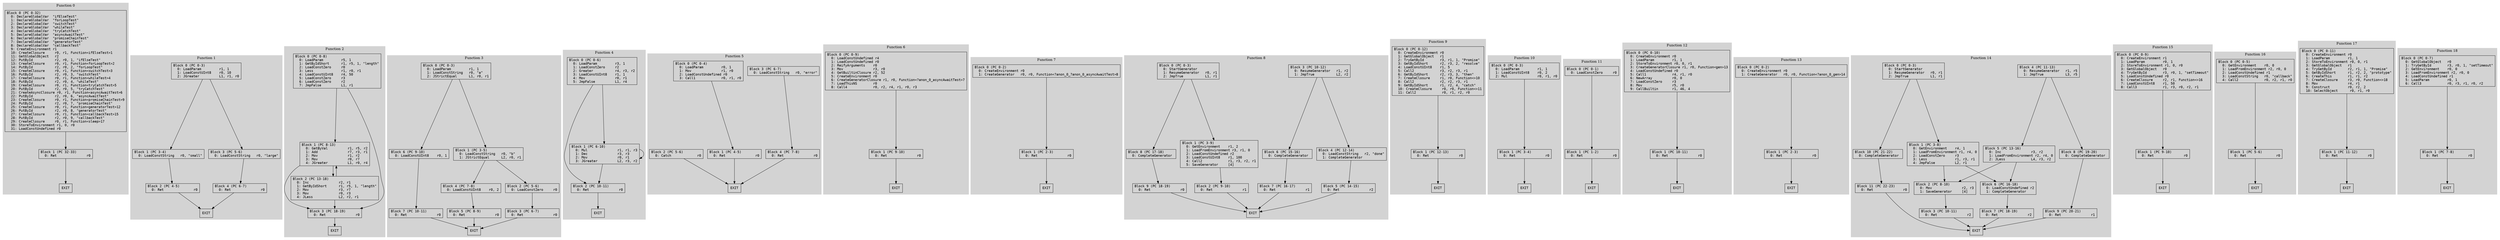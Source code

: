 // CFG analysis for flow_control
// Generated from data/flow_control.hbc

digraph {
  rankdir=TB;
  node [shape=box, fontname="monospace"];

  subgraph cluster_function_0 {
    label = "Function 0";
    style = filled;
    color = lightgrey;

    f0_n0 [ label = "Block 0 (PC 0-32)\l  0: DeclareGlobalVar  \"ifElseTest\"\l  1: DeclareGlobalVar  \"forLoopTest\"\l  2: DeclareGlobalVar  \"switchTest\"\l  3: DeclareGlobalVar  \"whileTest\"\l  4: DeclareGlobalVar  \"tryCatchTest\"\l  5: DeclareGlobalVar  \"asyncAwaitTest\"\l  6: DeclareGlobalVar  \"promiseChainTest\"\l  7: DeclareGlobalVar  \"generatorTest\"\l  8: DeclareGlobalVar  \"callbackTest\"\l  9: CreateEnvironment r1\l  10: CreateClosure     r0, r1, Function<ifElseTest>1\l  11: GetGlobalObject   r2\l  12: PutById           r2, r0, 1, \"ifElseTest\"\l  13: CreateClosure     r0, r1, Function<forLoopTest>2\l  14: PutById           r2, r0, 2, \"forLoopTest\"\l  15: CreateClosure     r0, r1, Function<switchTest>3\l  16: PutById           r2, r0, 3, \"switchTest\"\l  17: CreateClosure     r0, r1, Function<whileTest>4\l  18: PutById           r2, r0, 4, \"whileTest\"\l  19: CreateClosure     r0, r1, Function<tryCatchTest>5\l  20: PutById           r2, r0, 5, \"tryCatchTest\"\l  21: CreateAsyncClosure r0, r1, Function<asyncAwaitTest>6\l  22: PutById           r2, r0, 6, \"asyncAwaitTest\"\l  23: CreateClosure     r0, r1, Function<promiseChainTest>9\l  24: PutById           r2, r0, 7, \"promiseChainTest\"\l  25: CreateClosure     r0, r1, Function<generatorTest>12\l  26: PutById           r2, r0, 8, \"generatorTest\"\l  27: CreateClosure     r0, r1, Function<callbackTest>15\l  28: PutById           r2, r0, 9, \"callbackTest\"\l  29: CreateClosure     r0, r1, Function<sleep>17\l  30: StoreToEnvironment r1, 0, r0\l  31: LoadConstUndefined r0\l" ]
    f0_n1 [ label = "Block 1 (PC 32-33)\l  0: Ret               r0\l" ]
    f0_n2 [ label = "EXIT" ]

    f0_n0 -> f0_n1
    f0_n1 -> f0_n2
  }

  subgraph cluster_function_1 {
    label = "Function 1";
    style = filled;
    color = lightgrey;

    f1_n0 [ label = "Block 0 (PC 0-3)\l  0: LoadParam         r1, 1\l  1: LoadConstUInt8    r0, 10\l  2: JGreater          L1, r1, r0\l" ]
    f1_n1 [ label = "Block 1 (PC 3-4)\l  0: LoadConstString   r0, \"small\"\l" ]
    f1_n2 [ label = "Block 2 (PC 4-5)\l  0: Ret               r0\l" ]
    f1_n3 [ label = "Block 3 (PC 5-6)\l  0: LoadConstString   r0, \"large\"\l" ]
    f1_n4 [ label = "Block 4 (PC 6-7)\l  0: Ret               r0\l" ]
    f1_n5 [ label = "EXIT" ]

    f1_n0 -> f1_n3
    f1_n0 -> f1_n1
    f1_n1 -> f1_n2
    f1_n2 -> f1_n5
    f1_n3 -> f1_n4
    f1_n4 -> f1_n5
  }

  subgraph cluster_function_2 {
    label = "Function 2";
    style = filled;
    color = lightgrey;

    f2_n0 [ label = "Block 0 (PC 0-8)\l  0: LoadParam         r5, 1\l  1: GetByIdShort      r1, r5, 1, \"length\"\l  2: LoadConstZero     r0\l  3: Less              r1, r0, r1\l  4: LoadConstUInt8    r4, 50\l  5: LoadConstZero     r3\l  6: LoadConstZero     r2\l  7: JmpFalse          L1, r1\l" ]
    f2_n1 [ label = "Block 1 (PC 8-13)\l  0: GetByVal          r1, r5, r2\l  1: Add               r7, r3, r1\l  2: Mov               r1, r2\l  3: Mov               r0, r7\l  4: JGreater          L1, r0, r4\l" ]
    f2_n2 [ label = "Block 2 (PC 13-18)\l  0: Inc               r2, r1\l  1: GetByIdShort      r1, r5, 1, \"length\"\l  2: Mov               r3, r7\l  3: Mov               r0, r3\l  4: JLess             L2, r2, r1\l" ]
    f2_n3 [ label = "Block 3 (PC 18-19)\l  0: Ret               r0\l" ]
    f2_n4 [ label = "EXIT" ]

    f2_n0 -> f2_n3
    f2_n0 -> f2_n1
    f2_n1 -> f2_n3
    f2_n1 -> f2_n2
    f2_n2 -> f2_n1
    f2_n2 -> f2_n3
    f2_n3 -> f2_n4
  }

  subgraph cluster_function_3 {
    label = "Function 3";
    style = filled;
    color = lightgrey;

    f3_n0 [ label = "Block 0 (PC 0-3)\l  0: LoadParam         r1, 1\l  1: LoadConstString   r0, \"a\"\l  2: JStrictEqual      L1, r0, r1\l" ]
    f3_n1 [ label = "Block 1 (PC 3-5)\l  0: LoadConstString   r0, \"b\"\l  1: JStrictEqual      L2, r0, r1\l" ]
    f3_n2 [ label = "Block 2 (PC 5-6)\l  0: LoadConstZero     r0\l" ]
    f3_n3 [ label = "Block 3 (PC 6-7)\l  0: Ret               r0\l" ]
    f3_n4 [ label = "Block 4 (PC 7-8)\l  0: LoadConstUInt8    r0, 2\l" ]
    f3_n5 [ label = "Block 5 (PC 8-9)\l  0: Ret               r0\l" ]
    f3_n6 [ label = "Block 6 (PC 9-10)\l  0: LoadConstUInt8    r0, 1\l" ]
    f3_n7 [ label = "Block 7 (PC 10-11)\l  0: Ret               r0\l" ]
    f3_n8 [ label = "EXIT" ]

    f3_n0 -> f3_n6
    f3_n0 -> f3_n1
    f3_n1 -> f3_n4
    f3_n1 -> f3_n2
    f3_n2 -> f3_n3
    f3_n3 -> f3_n8
    f3_n4 -> f3_n5
    f3_n5 -> f3_n8
    f3_n6 -> f3_n7
    f3_n7 -> f3_n8
  }

  subgraph cluster_function_4 {
    label = "Function 4";
    style = filled;
    color = lightgrey;

    f4_n0 [ label = "Block 0 (PC 0-6)\l  0: LoadParam         r3, 1\l  1: LoadConstZero     r2\l  2: Greater           r4, r3, r2\l  3: LoadConstUInt8    r1, 1\l  4: Mov               r0, r1\l  5: JmpFalse          L1, r4\l" ]
    f4_n1 [ label = "Block 1 (PC 6-10)\l  0: Mul               r1, r1, r3\l  1: Dec               r3, r3\l  2: Mov               r0, r1\l  3: JGreater          L2, r3, r2\l" ]
    f4_n2 [ label = "Block 2 (PC 10-11)\l  0: Ret               r0\l" ]
    f4_n3 [ label = "EXIT" ]

    f4_n0 -> f4_n2
    f4_n0 -> f4_n1
    f4_n1 -> f4_n1
    f4_n1 -> f4_n2
    f4_n2 -> f4_n3
  }

  subgraph cluster_function_5 {
    label = "Function 5";
    style = filled;
    color = lightgrey;

    f5_n0 [ label = "Block 0 (PC 0-4)\l  0: LoadParam         r0, 1\l  1: Mov               r1, r0\l  2: LoadConstUndefined r0\l  3: Call1             r0, r1, r0\l" ]
    f5_n1 [ label = "Block 1 (PC 4-5)\l  0: Ret               r0\l" ]
    f5_n2 [ label = "Block 2 (PC 5-6)\l  0: Catch             r0\l" ]
    f5_n3 [ label = "Block 3 (PC 6-7)\l  0: LoadConstString   r0, \"error\"\l" ]
    f5_n4 [ label = "Block 4 (PC 7-8)\l  0: Ret               r0\l" ]
    f5_n5 [ label = "EXIT" ]

    f5_n0 -> f5_n1
    f5_n1 -> f5_n5
    f5_n2 -> f5_n5
    f5_n3 -> f5_n4
    f5_n4 -> f5_n5
  }

  subgraph cluster_function_6 {
    label = "Function 6";
    style = filled;
    color = lightgrey;

    f6_n0 [ label = "Block 0 (PC 0-9)\l  0: LoadConstUndefined r4\l  1: LoadConstUndefined r0\l  2: ReifyArguments    r0\l  3: Mov               r3, r0\l  4: GetBuiltinClosure r2, 52\l  5: CreateEnvironment r0\l  6: CreateGeneratorClosure r1, r0, Function<?anon_0_asyncAwaitTest>7\l  7: LoadThisNS        r0\l  8: Call4             r0, r2, r4, r1, r0, r3\l" ]
    f6_n1 [ label = "Block 1 (PC 9-10)\l  0: Ret               r0\l" ]
    f6_n2 [ label = "EXIT" ]

    f6_n0 -> f6_n1
    f6_n1 -> f6_n2
  }

  subgraph cluster_function_7 {
    label = "Function 7";
    style = filled;
    color = lightgrey;

    f7_n0 [ label = "Block 0 (PC 0-2)\l  0: CreateEnvironment r0\l  1: CreateGenerator   r0, r0, Function<?anon_0_?anon_0_asyncAwaitTest>8\l" ]
    f7_n1 [ label = "Block 1 (PC 2-3)\l  0: Ret               r0\l" ]
    f7_n2 [ label = "EXIT" ]

    f7_n0 -> f7_n1
    f7_n1 -> f7_n2
  }

  subgraph cluster_function_8 {
    label = "Function 8";
    style = filled;
    color = lightgrey;

    f8_n0 [ label = "Block 0 (PC 0-3)\l  0: StartGenerator    \l  1: ResumeGenerator   r0, r1\l  2: JmpTrue           L1, r1\l" ]
    f8_n1 [ label = "Block 1 (PC 3-9)\l  0: GetEnvironment    r1, 2\l  1: LoadFromEnvironment r3, r1, 0\l  2: LoadConstUndefined r2\l  3: LoadConstUInt8    r1, 100\l  4: Call2             r1, r3, r2, r1\l  5: SaveGenerator     [4]\l" ]
    f8_n2 [ label = "Block 2 (PC 9-10)\l  0: Ret               r1\l" ]
    f8_n3 [ label = "Block 3 (PC 10-12)\l  0: ResumeGenerator   r1, r2\l  1: JmpTrue           L2, r2\l" ]
    f8_n4 [ label = "Block 4 (PC 12-14)\l  0: LoadConstString   r2, \"done\"\l  1: CompleteGenerator \l" ]
    f8_n5 [ label = "Block 5 (PC 14-15)\l  0: Ret               r2\l" ]
    f8_n6 [ label = "Block 6 (PC 15-16)\l  0: CompleteGenerator \l" ]
    f8_n7 [ label = "Block 7 (PC 16-17)\l  0: Ret               r1\l" ]
    f8_n8 [ label = "Block 8 (PC 17-18)\l  0: CompleteGenerator \l" ]
    f8_n9 [ label = "Block 9 (PC 18-19)\l  0: Ret               r0\l" ]
    f8_n10 [ label = "EXIT" ]

    f8_n0 -> f8_n8
    f8_n0 -> f8_n1
    f8_n1 -> f8_n2
    f8_n2 -> f8_n10
    f8_n3 -> f8_n6
    f8_n3 -> f8_n4
    f8_n4 -> f8_n5
    f8_n5 -> f8_n10
    f8_n6 -> f8_n7
    f8_n7 -> f8_n10
    f8_n8 -> f8_n9
    f8_n9 -> f8_n10
  }

  subgraph cluster_function_9 {
    label = "Function 9";
    style = filled;
    color = lightgrey;

    f9_n0 [ label = "Block 0 (PC 0-12)\l  0: CreateEnvironment r0\l  1: GetGlobalObject   r1\l  2: TryGetById        r3, r1, 1, \"Promise\"\l  3: GetByIdShort      r2, r3, 2, \"resolve\"\l  4: LoadConstUInt8    r1, 5\l  5: Call2             r3, r2, r3, r1\l  6: GetByIdShort      r2, r3, 3, \"then\"\l  7: CreateClosure     r1, r0, Function<>10\l  8: Call2             r2, r2, r3, r1\l  9: GetByIdShort      r1, r2, 4, \"catch\"\l  10: CreateClosure     r0, r0, Function<>11\l  11: Call2             r0, r1, r2, r0\l" ]
    f9_n1 [ label = "Block 1 (PC 12-13)\l  0: Ret               r0\l" ]
    f9_n2 [ label = "EXIT" ]

    f9_n0 -> f9_n1
    f9_n1 -> f9_n2
  }

  subgraph cluster_function_10 {
    label = "Function 10";
    style = filled;
    color = lightgrey;

    f10_n0 [ label = "Block 0 (PC 0-3)\l  0: LoadParam         r1, 1\l  1: LoadConstUInt8    r0, 2\l  2: Mul               r0, r1, r0\l" ]
    f10_n1 [ label = "Block 1 (PC 3-4)\l  0: Ret               r0\l" ]
    f10_n2 [ label = "EXIT" ]

    f10_n0 -> f10_n1
    f10_n1 -> f10_n2
  }

  subgraph cluster_function_11 {
    label = "Function 11";
    style = filled;
    color = lightgrey;

    f11_n0 [ label = "Block 0 (PC 0-1)\l  0: LoadConstZero     r0\l" ]
    f11_n1 [ label = "Block 1 (PC 1-2)\l  0: Ret               r0\l" ]
    f11_n2 [ label = "EXIT" ]

    f11_n0 -> f11_n1
    f11_n1 -> f11_n2
  }

  subgraph cluster_function_12 {
    label = "Function 12";
    style = filled;
    color = lightgrey;

    f12_n0 [ label = "Block 0 (PC 0-10)\l  0: CreateEnvironment r0\l  1: LoadParam         r1, 1\l  2: StoreToEnvironment r0, 0, r1\l  3: CreateGeneratorClosure r1, r0, Function<gen>13\l  4: LoadConstUndefined r0\l  5: Call1             r4, r1, r0\l  6: NewArray          r0, 0\l  7: LoadConstZero     r3\l  8: Mov               r5, r0\l  9: CallBuiltin       r1, 46, 4\l" ]
    f12_n1 [ label = "Block 1 (PC 10-11)\l  0: Ret               r0\l" ]
    f12_n2 [ label = "EXIT" ]

    f12_n0 -> f12_n1
    f12_n1 -> f12_n2
  }

  subgraph cluster_function_13 {
    label = "Function 13";
    style = filled;
    color = lightgrey;

    f13_n0 [ label = "Block 0 (PC 0-2)\l  0: CreateEnvironment r0\l  1: CreateGenerator   r0, r0, Function<?anon_0_gen>14\l" ]
    f13_n1 [ label = "Block 1 (PC 2-3)\l  0: Ret               r0\l" ]
    f13_n2 [ label = "EXIT" ]

    f13_n0 -> f13_n1
    f13_n1 -> f13_n2
  }

  subgraph cluster_function_14 {
    label = "Function 14";
    style = filled;
    color = lightgrey;

    f14_n0 [ label = "Block 0 (PC 0-3)\l  0: StartGenerator    \l  1: ResumeGenerator   r0, r1\l  2: JmpTrue           L1, r1\l" ]
    f14_n1 [ label = "Block 1 (PC 3-8)\l  0: GetEnvironment    r4, 1\l  1: LoadFromEnvironment r1, r4, 0\l  2: LoadConstZero     r3\l  3: Less              r1, r3, r1\l  4: JmpFalse          L2, r1\l" ]
    f14_n2 [ label = "Block 2 (PC 8-10)\l  0: Mov               r2, r3\l  1: SaveGenerator     [4]\l" ]
    f14_n3 [ label = "Block 3 (PC 10-11)\l  0: Ret               r2\l" ]
    f14_n4 [ label = "Block 4 (PC 11-13)\l  0: ResumeGenerator   r1, r5\l  1: JmpTrue           L3, r5\l" ]
    f14_n5 [ label = "Block 5 (PC 13-16)\l  0: Inc               r3, r2\l  1: LoadFromEnvironment r2, r4, 0\l  2: JLess             L4, r3, r2\l" ]
    f14_n6 [ label = "Block 6 (PC 16-18)\l  0: LoadConstUndefined r2\l  1: CompleteGenerator \l" ]
    f14_n7 [ label = "Block 7 (PC 18-19)\l  0: Ret               r2\l" ]
    f14_n8 [ label = "Block 8 (PC 19-20)\l  0: CompleteGenerator \l" ]
    f14_n9 [ label = "Block 9 (PC 20-21)\l  0: Ret               r1\l" ]
    f14_n10 [ label = "Block 10 (PC 21-22)\l  0: CompleteGenerator \l" ]
    f14_n11 [ label = "Block 11 (PC 22-23)\l  0: Ret               r0\l" ]
    f14_n12 [ label = "EXIT" ]

    f14_n0 -> f14_n10
    f14_n0 -> f14_n1
    f14_n1 -> f14_n6
    f14_n1 -> f14_n2
    f14_n2 -> f14_n3
    f14_n3 -> f14_n12
    f14_n4 -> f14_n8
    f14_n4 -> f14_n5
    f14_n5 -> f14_n2
    f14_n5 -> f14_n6
    f14_n6 -> f14_n7
    f14_n7 -> f14_n12
    f14_n8 -> f14_n9
    f14_n9 -> f14_n12
    f14_n10 -> f14_n11
    f14_n11 -> f14_n12
  }

  subgraph cluster_function_15 {
    label = "Function 15";
    style = filled;
    color = lightgrey;

    f15_n0 [ label = "Block 0 (PC 0-9)\l  0: CreateEnvironment r1\l  1: LoadParam         r0, 1\l  2: StoreToEnvironment r1, 0, r0\l  3: GetGlobalObject   r0\l  4: TryGetById        r3, r0, 1, \"setTimeout\"\l  5: LoadConstUndefined r0\l  6: CreateClosure     r2, r1, Function<>16\l  7: LoadConstUInt8    r1, 50\l  8: Call3             r1, r3, r0, r2, r1\l" ]
    f15_n1 [ label = "Block 1 (PC 9-10)\l  0: Ret               r0\l" ]
    f15_n2 [ label = "EXIT" ]

    f15_n0 -> f15_n1
    f15_n1 -> f15_n2
  }

  subgraph cluster_function_16 {
    label = "Function 16";
    style = filled;
    color = lightgrey;

    f16_n0 [ label = "Block 0 (PC 0-5)\l  0: GetEnvironment    r0, 0\l  1: LoadFromEnvironment r2, r0, 0\l  2: LoadConstUndefined r1\l  3: LoadConstString   r0, \"callback\"\l  4: Call2             r0, r2, r1, r0\l" ]
    f16_n1 [ label = "Block 1 (PC 5-6)\l  0: Ret               r0\l" ]
    f16_n2 [ label = "EXIT" ]

    f16_n0 -> f16_n1
    f16_n1 -> f16_n2
  }

  subgraph cluster_function_17 {
    label = "Function 17";
    style = filled;
    color = lightgrey;

    f17_n0 [ label = "Block 0 (PC 0-11)\l  0: CreateEnvironment r0\l  1: LoadParam         r1, 1\l  2: StoreToEnvironment r0, 0, r1\l  3: GetGlobalObject   r1\l  4: TryGetById        r2, r1, 1, \"Promise\"\l  5: GetByIdShort      r1, r2, 2, \"prototype\"\l  6: CreateThis        r1, r1, r2\l  7: CreateClosure     r3, r0, Function<>18\l  8: Mov               r4, r1\l  9: Construct         r0, r2, 2\l  10: SelectObject      r0, r1, r0\l" ]
    f17_n1 [ label = "Block 1 (PC 11-12)\l  0: Ret               r0\l" ]
    f17_n2 [ label = "EXIT" ]

    f17_n0 -> f17_n1
    f17_n1 -> f17_n2
  }

  subgraph cluster_function_18 {
    label = "Function 18";
    style = filled;
    color = lightgrey;

    f18_n0 [ label = "Block 0 (PC 0-7)\l  0: GetGlobalObject   r0\l  1: TryGetById        r3, r0, 1, \"setTimeout\"\l  2: GetEnvironment    r0, 0\l  3: LoadFromEnvironment r2, r0, 0\l  4: LoadConstUndefined r1\l  5: LoadParam         r0, 1\l  6: Call3             r0, r3, r1, r0, r2\l" ]
    f18_n1 [ label = "Block 1 (PC 7-8)\l  0: Ret               r0\l" ]
    f18_n2 [ label = "EXIT" ]

    f18_n0 -> f18_n1
    f18_n1 -> f18_n2
  }

}
